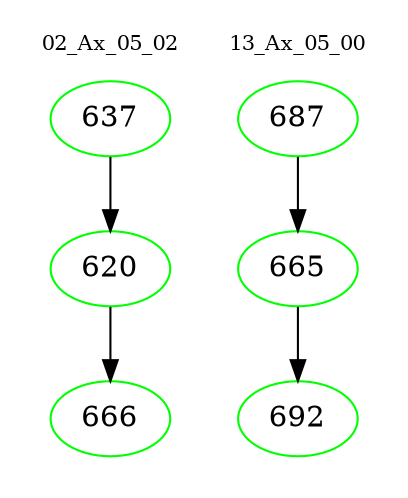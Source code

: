 digraph{
subgraph cluster_0 {
color = white
label = "02_Ax_05_02";
fontsize=10;
T0_637 [label="637", color="green"]
T0_637 -> T0_620 [color="black"]
T0_620 [label="620", color="green"]
T0_620 -> T0_666 [color="black"]
T0_666 [label="666", color="green"]
}
subgraph cluster_1 {
color = white
label = "13_Ax_05_00";
fontsize=10;
T1_687 [label="687", color="green"]
T1_687 -> T1_665 [color="black"]
T1_665 [label="665", color="green"]
T1_665 -> T1_692 [color="black"]
T1_692 [label="692", color="green"]
}
}
